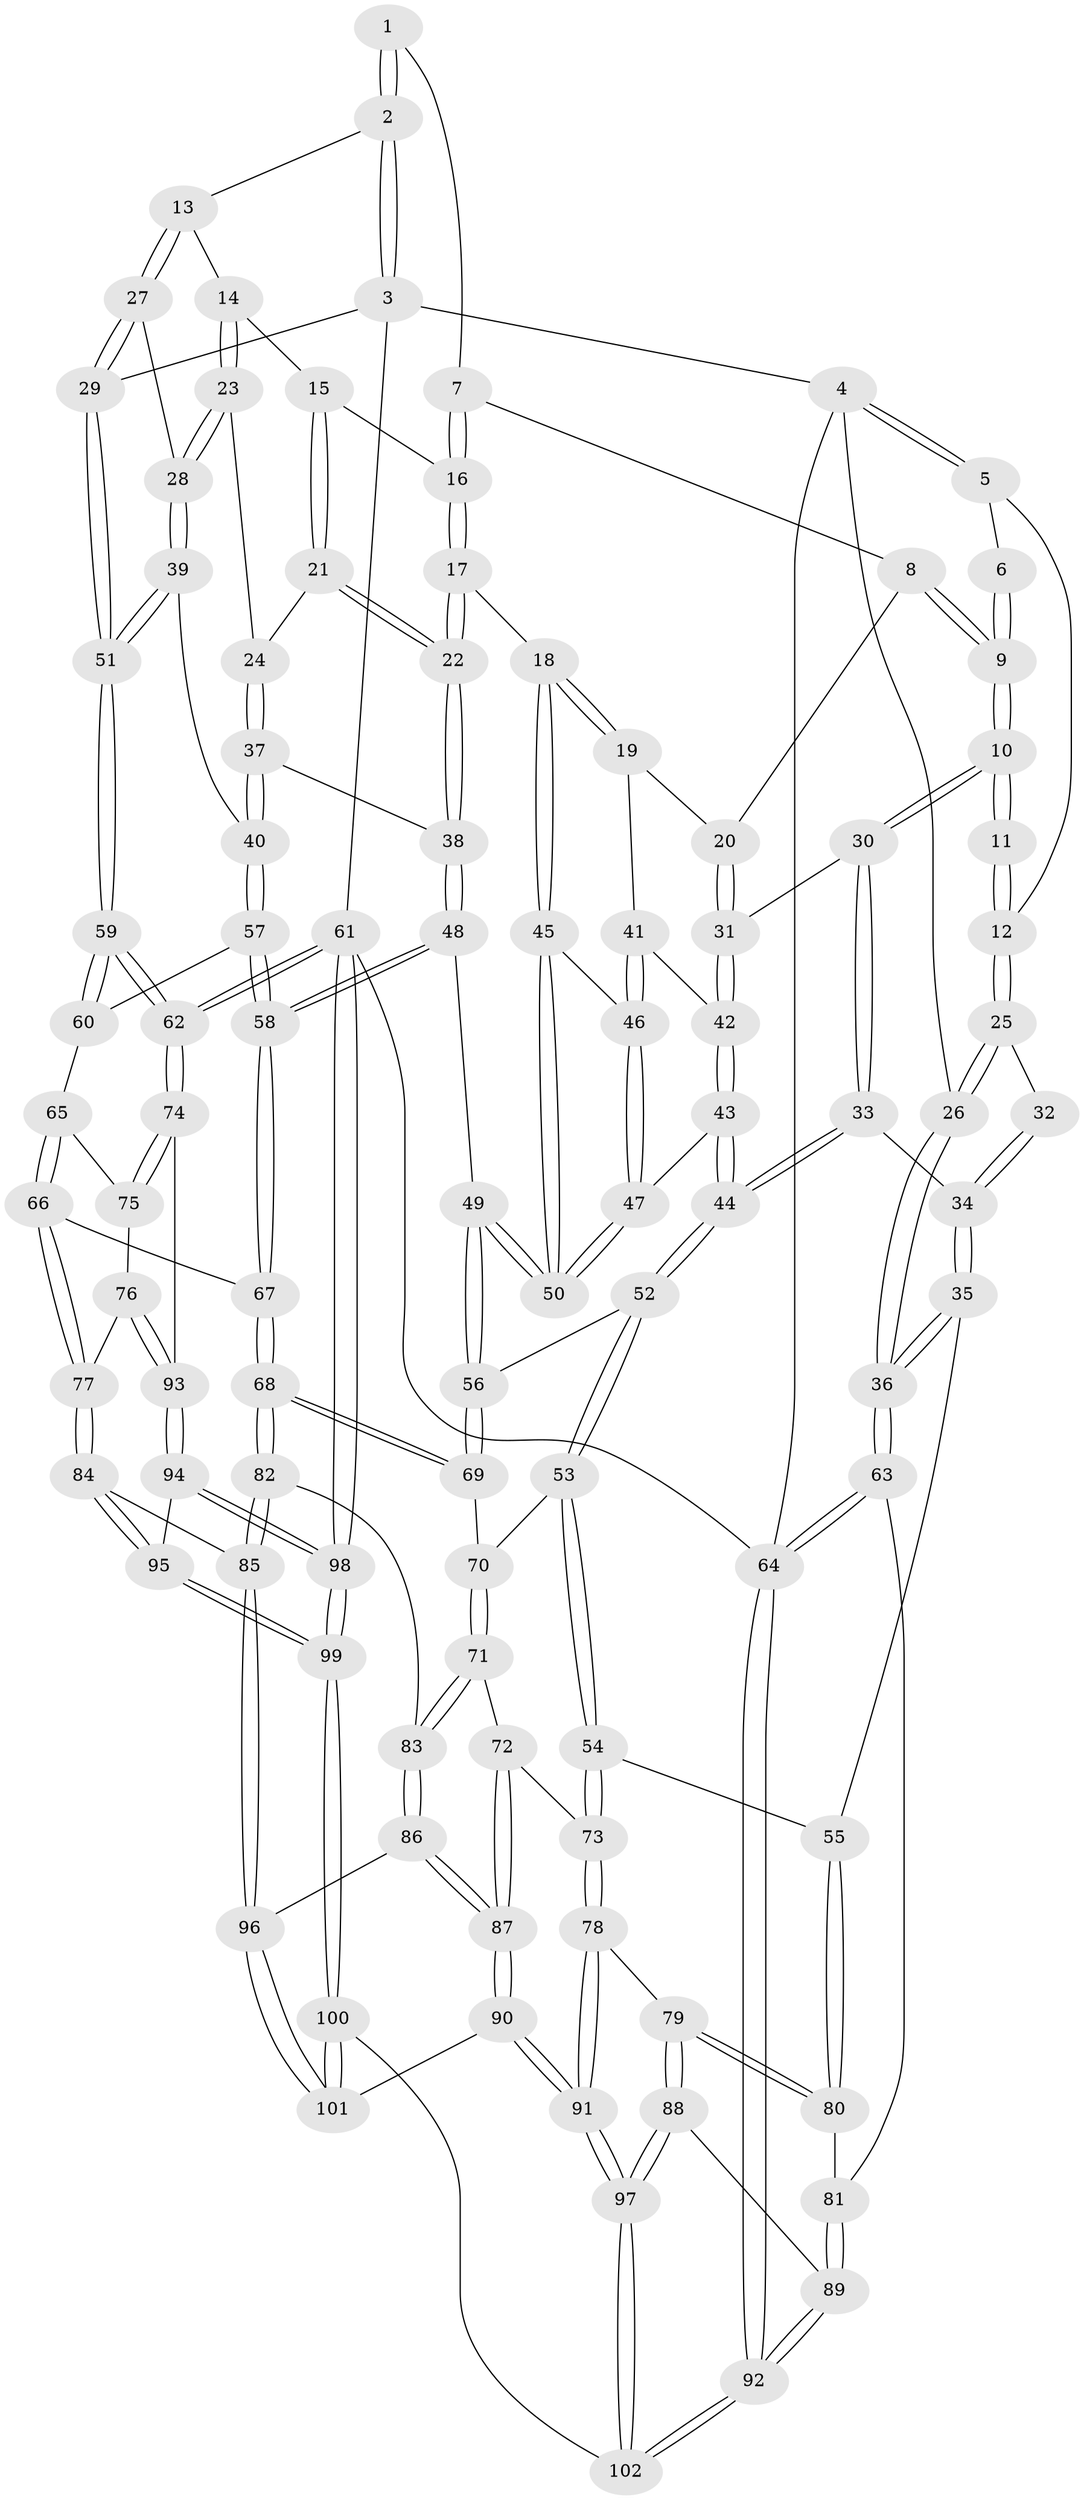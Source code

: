 // Generated by graph-tools (version 1.1) at 2025/11/02/27/25 16:11:55]
// undirected, 102 vertices, 252 edges
graph export_dot {
graph [start="1"]
  node [color=gray90,style=filled];
  1 [pos="+0.6330184013563569+0"];
  2 [pos="+0.994157415639448+0"];
  3 [pos="+1+0"];
  4 [pos="+0+0"];
  5 [pos="+0.07951084644696156+0"];
  6 [pos="+0.4893962674668462+0"];
  7 [pos="+0.6210497948994853+0"];
  8 [pos="+0.5888478194005613+0.012978125171937685"];
  9 [pos="+0.3775113911793294+0.14313015375274463"];
  10 [pos="+0.37636605041242255+0.14512022559757595"];
  11 [pos="+0.3475324233922009+0.13292548462090134"];
  12 [pos="+0.307068573474656+0.09727547998117964"];
  13 [pos="+0.8399815940186492+0.11022664823577263"];
  14 [pos="+0.7792089490209978+0.1270067637498435"];
  15 [pos="+0.7230269149891192+0.1097096802320584"];
  16 [pos="+0.6714564843509425+0.0711423835392078"];
  17 [pos="+0.6553000143292965+0.21186384840967995"];
  18 [pos="+0.5900070127857786+0.21363473648204268"];
  19 [pos="+0.5835510431010251+0.20623692688726122"];
  20 [pos="+0.5530114093094214+0.1320278068466806"];
  21 [pos="+0.7192641545352305+0.2121649999110177"];
  22 [pos="+0.6622612335682024+0.21622590789001553"];
  23 [pos="+0.7372362292580104+0.21081619433458293"];
  24 [pos="+0.7258052596034473+0.21331742985157476"];
  25 [pos="+0.13719185006467327+0.15133017838592216"];
  26 [pos="+0+0.1209022412929659"];
  27 [pos="+0.862734993160132+0.19214138341939802"];
  28 [pos="+0.8545185362945993+0.24204810359820567"];
  29 [pos="+1+0.030692432238086993"];
  30 [pos="+0.384725321599246+0.16166330068477322"];
  31 [pos="+0.3992570455303395+0.16932787134191357"];
  32 [pos="+0.2361410274327746+0.19510275665300686"];
  33 [pos="+0.3228458247224414+0.2713209415304145"];
  34 [pos="+0.2501638436582407+0.27140178346287236"];
  35 [pos="+0+0.4351197668809719"];
  36 [pos="+0+0.4139413255081633"];
  37 [pos="+0.7500589217653957+0.32375921369412175"];
  38 [pos="+0.6769413124149127+0.3507673529751101"];
  39 [pos="+0.8741237299644289+0.2995291697015986"];
  40 [pos="+0.8561666482952429+0.3283999900274011"];
  41 [pos="+0.442896837135786+0.21190807491562375"];
  42 [pos="+0.42639375594922696+0.2010623166342894"];
  43 [pos="+0.41842328079028673+0.3455711323817897"];
  44 [pos="+0.36103907259657775+0.3758124673926207"];
  45 [pos="+0.5527870716054283+0.29237433242805466"];
  46 [pos="+0.48821758794512277+0.269764259022627"];
  47 [pos="+0.434661505441859+0.3438937634522499"];
  48 [pos="+0.6231251440892775+0.42218850894680277"];
  49 [pos="+0.5881170606584629+0.41059066930929733"];
  50 [pos="+0.5749580766557746+0.3914227808596945"];
  51 [pos="+1+0.2705657537926883"];
  52 [pos="+0.33103856260091225+0.4557515932493743"];
  53 [pos="+0.25021541387430685+0.5137517005084957"];
  54 [pos="+0.19972424538690645+0.517011305449865"];
  55 [pos="+0+0.43725902865439753"];
  56 [pos="+0.47658191884835577+0.4792822357464316"];
  57 [pos="+0.8557162423103165+0.4038159445754935"];
  58 [pos="+0.6461258821664654+0.45543567422868136"];
  59 [pos="+1+0.5521401435181921"];
  60 [pos="+0.8758339325508433+0.44770034346311693"];
  61 [pos="+1+1"];
  62 [pos="+1+0.6617787868872889"];
  63 [pos="+0+0.54750431589768"];
  64 [pos="+0+1"];
  65 [pos="+0.7868046461565668+0.5974345607025919"];
  66 [pos="+0.7294102846861065+0.611659935432421"];
  67 [pos="+0.6847049029280171+0.5947985092758489"];
  68 [pos="+0.5516408133602633+0.6734485445410059"];
  69 [pos="+0.502269516280911+0.6357774112398812"];
  70 [pos="+0.3594530413305718+0.6169329409115517"];
  71 [pos="+0.35420888463566447+0.7178067229503597"];
  72 [pos="+0.3464347228333597+0.7307198459162797"];
  73 [pos="+0.2124501511700248+0.7276352065427676"];
  74 [pos="+1+0.6863795109468659"];
  75 [pos="+0.8629010460218624+0.6273082012390465"];
  76 [pos="+0.8409869941822854+0.7868551714263543"];
  77 [pos="+0.7613859221829675+0.7716845829215544"];
  78 [pos="+0.1948292981243836+0.7775755306132335"];
  79 [pos="+0.18562768685132006+0.7793950619555052"];
  80 [pos="+0.11424823757250727+0.7445614385972115"];
  81 [pos="+0.04790358604035793+0.7541675472121324"];
  82 [pos="+0.5410900804763907+0.7268003757572629"];
  83 [pos="+0.5212080933195467+0.7512806813290684"];
  84 [pos="+0.7048556930510761+0.8526564061442721"];
  85 [pos="+0.6999790905796517+0.8530253355031561"];
  86 [pos="+0.48369535348865833+0.8315351335833066"];
  87 [pos="+0.3635418103868148+0.9521682321182701"];
  88 [pos="+0.09739796291436946+0.8429190745436187"];
  89 [pos="+0.06069199278727526+0.8674019156278379"];
  90 [pos="+0.36100182156960686+0.9566786738832334"];
  91 [pos="+0.34724030827129+0.9749847071936977"];
  92 [pos="+0+1"];
  93 [pos="+0.9116833391842928+0.8139213138784249"];
  94 [pos="+0.8899931742479302+0.8951000468735721"];
  95 [pos="+0.7894550243708912+0.9524455134254542"];
  96 [pos="+0.6316869651760592+0.9088961176363654"];
  97 [pos="+0.34705291752427225+0.9757934344968037"];
  98 [pos="+1+1"];
  99 [pos="+0.7529456317634661+1"];
  100 [pos="+0.6391315089108688+1"];
  101 [pos="+0.6225183511789089+0.9343786560213775"];
  102 [pos="+0.3004518563920494+1"];
  1 -- 2;
  1 -- 2;
  1 -- 7;
  2 -- 3;
  2 -- 3;
  2 -- 13;
  3 -- 4;
  3 -- 29;
  3 -- 61;
  4 -- 5;
  4 -- 5;
  4 -- 26;
  4 -- 64;
  5 -- 6;
  5 -- 12;
  6 -- 9;
  6 -- 9;
  7 -- 8;
  7 -- 16;
  7 -- 16;
  8 -- 9;
  8 -- 9;
  8 -- 20;
  9 -- 10;
  9 -- 10;
  10 -- 11;
  10 -- 11;
  10 -- 30;
  10 -- 30;
  11 -- 12;
  11 -- 12;
  12 -- 25;
  12 -- 25;
  13 -- 14;
  13 -- 27;
  13 -- 27;
  14 -- 15;
  14 -- 23;
  14 -- 23;
  15 -- 16;
  15 -- 21;
  15 -- 21;
  16 -- 17;
  16 -- 17;
  17 -- 18;
  17 -- 22;
  17 -- 22;
  18 -- 19;
  18 -- 19;
  18 -- 45;
  18 -- 45;
  19 -- 20;
  19 -- 41;
  20 -- 31;
  20 -- 31;
  21 -- 22;
  21 -- 22;
  21 -- 24;
  22 -- 38;
  22 -- 38;
  23 -- 24;
  23 -- 28;
  23 -- 28;
  24 -- 37;
  24 -- 37;
  25 -- 26;
  25 -- 26;
  25 -- 32;
  26 -- 36;
  26 -- 36;
  27 -- 28;
  27 -- 29;
  27 -- 29;
  28 -- 39;
  28 -- 39;
  29 -- 51;
  29 -- 51;
  30 -- 31;
  30 -- 33;
  30 -- 33;
  31 -- 42;
  31 -- 42;
  32 -- 34;
  32 -- 34;
  33 -- 34;
  33 -- 44;
  33 -- 44;
  34 -- 35;
  34 -- 35;
  35 -- 36;
  35 -- 36;
  35 -- 55;
  36 -- 63;
  36 -- 63;
  37 -- 38;
  37 -- 40;
  37 -- 40;
  38 -- 48;
  38 -- 48;
  39 -- 40;
  39 -- 51;
  39 -- 51;
  40 -- 57;
  40 -- 57;
  41 -- 42;
  41 -- 46;
  41 -- 46;
  42 -- 43;
  42 -- 43;
  43 -- 44;
  43 -- 44;
  43 -- 47;
  44 -- 52;
  44 -- 52;
  45 -- 46;
  45 -- 50;
  45 -- 50;
  46 -- 47;
  46 -- 47;
  47 -- 50;
  47 -- 50;
  48 -- 49;
  48 -- 58;
  48 -- 58;
  49 -- 50;
  49 -- 50;
  49 -- 56;
  49 -- 56;
  51 -- 59;
  51 -- 59;
  52 -- 53;
  52 -- 53;
  52 -- 56;
  53 -- 54;
  53 -- 54;
  53 -- 70;
  54 -- 55;
  54 -- 73;
  54 -- 73;
  55 -- 80;
  55 -- 80;
  56 -- 69;
  56 -- 69;
  57 -- 58;
  57 -- 58;
  57 -- 60;
  58 -- 67;
  58 -- 67;
  59 -- 60;
  59 -- 60;
  59 -- 62;
  59 -- 62;
  60 -- 65;
  61 -- 62;
  61 -- 62;
  61 -- 98;
  61 -- 98;
  61 -- 64;
  62 -- 74;
  62 -- 74;
  63 -- 64;
  63 -- 64;
  63 -- 81;
  64 -- 92;
  64 -- 92;
  65 -- 66;
  65 -- 66;
  65 -- 75;
  66 -- 67;
  66 -- 77;
  66 -- 77;
  67 -- 68;
  67 -- 68;
  68 -- 69;
  68 -- 69;
  68 -- 82;
  68 -- 82;
  69 -- 70;
  70 -- 71;
  70 -- 71;
  71 -- 72;
  71 -- 83;
  71 -- 83;
  72 -- 73;
  72 -- 87;
  72 -- 87;
  73 -- 78;
  73 -- 78;
  74 -- 75;
  74 -- 75;
  74 -- 93;
  75 -- 76;
  76 -- 77;
  76 -- 93;
  76 -- 93;
  77 -- 84;
  77 -- 84;
  78 -- 79;
  78 -- 91;
  78 -- 91;
  79 -- 80;
  79 -- 80;
  79 -- 88;
  79 -- 88;
  80 -- 81;
  81 -- 89;
  81 -- 89;
  82 -- 83;
  82 -- 85;
  82 -- 85;
  83 -- 86;
  83 -- 86;
  84 -- 85;
  84 -- 95;
  84 -- 95;
  85 -- 96;
  85 -- 96;
  86 -- 87;
  86 -- 87;
  86 -- 96;
  87 -- 90;
  87 -- 90;
  88 -- 89;
  88 -- 97;
  88 -- 97;
  89 -- 92;
  89 -- 92;
  90 -- 91;
  90 -- 91;
  90 -- 101;
  91 -- 97;
  91 -- 97;
  92 -- 102;
  92 -- 102;
  93 -- 94;
  93 -- 94;
  94 -- 95;
  94 -- 98;
  94 -- 98;
  95 -- 99;
  95 -- 99;
  96 -- 101;
  96 -- 101;
  97 -- 102;
  97 -- 102;
  98 -- 99;
  98 -- 99;
  99 -- 100;
  99 -- 100;
  100 -- 101;
  100 -- 101;
  100 -- 102;
}
